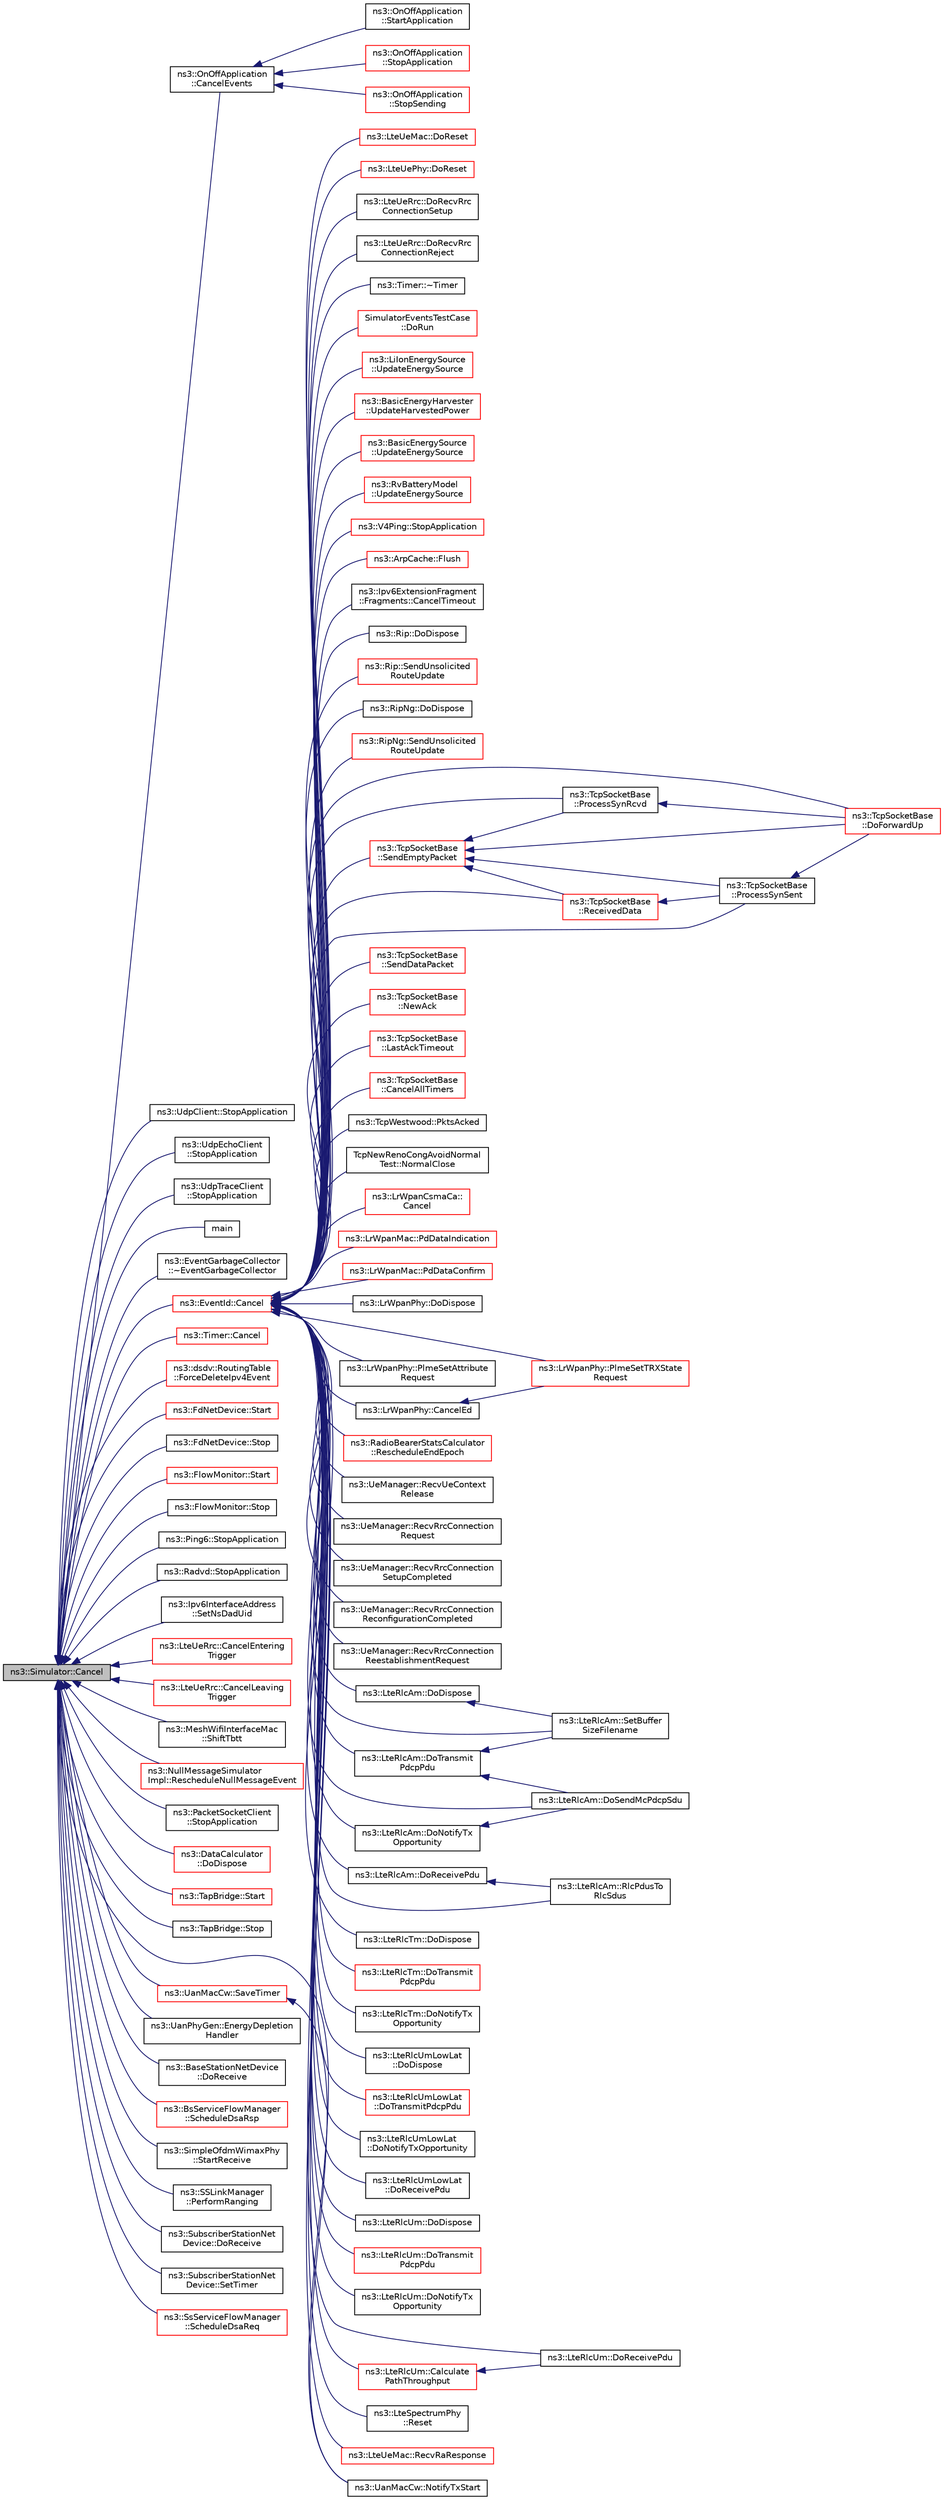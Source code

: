digraph "ns3::Simulator::Cancel"
{
  edge [fontname="Helvetica",fontsize="10",labelfontname="Helvetica",labelfontsize="10"];
  node [fontname="Helvetica",fontsize="10",shape=record];
  rankdir="LR";
  Node1 [label="ns3::Simulator::Cancel",height=0.2,width=0.4,color="black", fillcolor="grey75", style="filled", fontcolor="black"];
  Node1 -> Node2 [dir="back",color="midnightblue",fontsize="10",style="solid"];
  Node2 [label="ns3::OnOffApplication\l::CancelEvents",height=0.2,width=0.4,color="black", fillcolor="white", style="filled",URL="$dc/d04/classns3_1_1OnOffApplication.html#afb253c6f54b73e7ca4599ad5541bce5c",tooltip="Cancel all pending events. "];
  Node2 -> Node3 [dir="back",color="midnightblue",fontsize="10",style="solid"];
  Node3 [label="ns3::OnOffApplication\l::StartApplication",height=0.2,width=0.4,color="black", fillcolor="white", style="filled",URL="$dc/d04/classns3_1_1OnOffApplication.html#a0d9d5f0f60ec877c788c5c0e55c9587b",tooltip="Application specific startup code. "];
  Node2 -> Node4 [dir="back",color="midnightblue",fontsize="10",style="solid"];
  Node4 [label="ns3::OnOffApplication\l::StopApplication",height=0.2,width=0.4,color="red", fillcolor="white", style="filled",URL="$dc/d04/classns3_1_1OnOffApplication.html#a944980f8e00a8dcfb14fd4d915396ef7",tooltip="Application specific shutdown code. "];
  Node2 -> Node5 [dir="back",color="midnightblue",fontsize="10",style="solid"];
  Node5 [label="ns3::OnOffApplication\l::StopSending",height=0.2,width=0.4,color="red", fillcolor="white", style="filled",URL="$dc/d04/classns3_1_1OnOffApplication.html#ab84ce405602879567f051a16ff8518a8",tooltip="Start an Off period. "];
  Node1 -> Node6 [dir="back",color="midnightblue",fontsize="10",style="solid"];
  Node6 [label="ns3::UdpClient::StopApplication",height=0.2,width=0.4,color="black", fillcolor="white", style="filled",URL="$de/da9/classns3_1_1UdpClient.html#affb385b7a19c3dc83359787d55226712",tooltip="Application specific shutdown code. "];
  Node1 -> Node7 [dir="back",color="midnightblue",fontsize="10",style="solid"];
  Node7 [label="ns3::UdpEchoClient\l::StopApplication",height=0.2,width=0.4,color="black", fillcolor="white", style="filled",URL="$de/d6b/classns3_1_1UdpEchoClient.html#ae7aba9059fa05430d62583804f1504c6",tooltip="Application specific shutdown code. "];
  Node1 -> Node8 [dir="back",color="midnightblue",fontsize="10",style="solid"];
  Node8 [label="ns3::UdpTraceClient\l::StopApplication",height=0.2,width=0.4,color="black", fillcolor="white", style="filled",URL="$d4/d5a/structns3_1_1UdpTraceClient.html#a29693203c27eb211932a0955934bfe7f",tooltip="Application specific shutdown code. "];
  Node1 -> Node9 [dir="back",color="midnightblue",fontsize="10",style="solid"];
  Node9 [label="main",height=0.2,width=0.4,color="black", fillcolor="white", style="filled",URL="$da/d5a/sample-simulator_8cc.html#a0ddf1224851353fc92bfbff6f499fa97"];
  Node1 -> Node10 [dir="back",color="midnightblue",fontsize="10",style="solid"];
  Node10 [label="ns3::EventGarbageCollector\l::~EventGarbageCollector",height=0.2,width=0.4,color="black", fillcolor="white", style="filled",URL="$df/d4e/classns3_1_1EventGarbageCollector.html#ad77d417d7db0bf411456bc8f94bd2b90"];
  Node1 -> Node11 [dir="back",color="midnightblue",fontsize="10",style="solid"];
  Node11 [label="ns3::EventId::Cancel",height=0.2,width=0.4,color="red", fillcolor="white", style="filled",URL="$d1/df8/classns3_1_1EventId.html#a993ae94e48e014e1afd47edb16db7a11"];
  Node11 -> Node12 [dir="back",color="midnightblue",fontsize="10",style="solid"];
  Node12 [label="ns3::Timer::~Timer",height=0.2,width=0.4,color="black", fillcolor="white", style="filled",URL="$d0/d3e/classns3_1_1Timer.html#a28be7e74382598fc10b3f4424c62bb41"];
  Node11 -> Node13 [dir="back",color="midnightblue",fontsize="10",style="solid"];
  Node13 [label="SimulatorEventsTestCase\l::DoRun",height=0.2,width=0.4,color="red", fillcolor="white", style="filled",URL="$da/dc2/classSimulatorEventsTestCase.html#a00040d668dfec666439e200cbf653807",tooltip="Implementation to actually run this TestCase. "];
  Node11 -> Node14 [dir="back",color="midnightblue",fontsize="10",style="solid"];
  Node14 [label="ns3::LiIonEnergySource\l::UpdateEnergySource",height=0.2,width=0.4,color="red", fillcolor="white", style="filled",URL="$dd/d9d/classns3_1_1LiIonEnergySource.html#a189ac70234f5af2d1b1457ea43bd1b9f"];
  Node11 -> Node15 [dir="back",color="midnightblue",fontsize="10",style="solid"];
  Node15 [label="ns3::BasicEnergyHarvester\l::UpdateHarvestedPower",height=0.2,width=0.4,color="red", fillcolor="white", style="filled",URL="$d5/df9/classns3_1_1BasicEnergyHarvester.html#aa1a0d934e9024f469a6b06b3b960f34e"];
  Node11 -> Node16 [dir="back",color="midnightblue",fontsize="10",style="solid"];
  Node16 [label="ns3::BasicEnergySource\l::UpdateEnergySource",height=0.2,width=0.4,color="red", fillcolor="white", style="filled",URL="$d1/db4/classns3_1_1BasicEnergySource.html#a184cad1de97de7162e18f976d987bdaf"];
  Node11 -> Node17 [dir="back",color="midnightblue",fontsize="10",style="solid"];
  Node17 [label="ns3::RvBatteryModel\l::UpdateEnergySource",height=0.2,width=0.4,color="red", fillcolor="white", style="filled",URL="$db/db8/classns3_1_1RvBatteryModel.html#ac0885eeb1b510ffe52531e7e68039d3e"];
  Node11 -> Node18 [dir="back",color="midnightblue",fontsize="10",style="solid"];
  Node18 [label="ns3::V4Ping::StopApplication",height=0.2,width=0.4,color="red", fillcolor="white", style="filled",URL="$d3/da5/classns3_1_1V4Ping.html#afbf27c64128d147b0d51dfa09ce7b1c8",tooltip="Application specific shutdown code. "];
  Node11 -> Node19 [dir="back",color="midnightblue",fontsize="10",style="solid"];
  Node19 [label="ns3::ArpCache::Flush",height=0.2,width=0.4,color="red", fillcolor="white", style="filled",URL="$d4/d81/classns3_1_1ArpCache.html#a7feb098de790b3ed4383dd73a11d856c",tooltip="Clear the ArpCache of all entries. "];
  Node11 -> Node20 [dir="back",color="midnightblue",fontsize="10",style="solid"];
  Node20 [label="ns3::Ipv6ExtensionFragment\l::Fragments::CancelTimeout",height=0.2,width=0.4,color="black", fillcolor="white", style="filled",URL="$d6/d8c/classns3_1_1Ipv6ExtensionFragment_1_1Fragments.html#aa7e326cb73365750954b9b01377287a2",tooltip="Cancel the timeout event. "];
  Node11 -> Node21 [dir="back",color="midnightblue",fontsize="10",style="solid"];
  Node21 [label="ns3::Rip::DoDispose",height=0.2,width=0.4,color="black", fillcolor="white", style="filled",URL="$d7/d2b/classns3_1_1Rip.html#a4b7ea6fdc9d480f3ed80c3daeb946818",tooltip="Dispose this object. "];
  Node11 -> Node22 [dir="back",color="midnightblue",fontsize="10",style="solid"];
  Node22 [label="ns3::Rip::SendUnsolicited\lRouteUpdate",height=0.2,width=0.4,color="red", fillcolor="white", style="filled",URL="$d7/d2b/classns3_1_1Rip.html#aea59ff20475f09e1783bc37d5a8531c0",tooltip="Send Unsolicited Routing Updates on all interfaces. "];
  Node11 -> Node23 [dir="back",color="midnightblue",fontsize="10",style="solid"];
  Node23 [label="ns3::RipNg::DoDispose",height=0.2,width=0.4,color="black", fillcolor="white", style="filled",URL="$da/d75/classns3_1_1RipNg.html#a052d51c5f6f76871e12491780ab3ebf5",tooltip="Dispose this object. "];
  Node11 -> Node24 [dir="back",color="midnightblue",fontsize="10",style="solid"];
  Node24 [label="ns3::RipNg::SendUnsolicited\lRouteUpdate",height=0.2,width=0.4,color="red", fillcolor="white", style="filled",URL="$da/d75/classns3_1_1RipNg.html#af4dc944e60808380f6c5af16bf867fdc",tooltip="Send Unsolicited Routing Updates on all interfaces. "];
  Node11 -> Node25 [dir="back",color="midnightblue",fontsize="10",style="solid"];
  Node25 [label="ns3::TcpSocketBase\l::DoForwardUp",height=0.2,width=0.4,color="red", fillcolor="white", style="filled",URL="$d1/d45/classns3_1_1TcpSocketBase.html#ad5e7b21b9e9371bf9c19da5d3c56aac1",tooltip="Called by TcpSocketBase::ForwardUp{,6}(). "];
  Node11 -> Node26 [dir="back",color="midnightblue",fontsize="10",style="solid"];
  Node26 [label="ns3::TcpSocketBase\l::ProcessSynSent",height=0.2,width=0.4,color="black", fillcolor="white", style="filled",URL="$d1/d45/classns3_1_1TcpSocketBase.html#a2e9b990c6a4d686291033a393290906b",tooltip="Received a packet upon SYN_SENT. "];
  Node26 -> Node25 [dir="back",color="midnightblue",fontsize="10",style="solid"];
  Node11 -> Node27 [dir="back",color="midnightblue",fontsize="10",style="solid"];
  Node27 [label="ns3::TcpSocketBase\l::ProcessSynRcvd",height=0.2,width=0.4,color="black", fillcolor="white", style="filled",URL="$d1/d45/classns3_1_1TcpSocketBase.html#a69113acf27c4b8267c9e107a5dca7cc1",tooltip="Received a packet upon SYN_RCVD. "];
  Node27 -> Node25 [dir="back",color="midnightblue",fontsize="10",style="solid"];
  Node11 -> Node28 [dir="back",color="midnightblue",fontsize="10",style="solid"];
  Node28 [label="ns3::TcpSocketBase\l::SendEmptyPacket",height=0.2,width=0.4,color="red", fillcolor="white", style="filled",URL="$d1/d45/classns3_1_1TcpSocketBase.html#aa858913c9a4480a14d293f1014905b3e",tooltip="Send a empty packet that carries a flag, e.g., ACK. "];
  Node28 -> Node25 [dir="back",color="midnightblue",fontsize="10",style="solid"];
  Node28 -> Node26 [dir="back",color="midnightblue",fontsize="10",style="solid"];
  Node28 -> Node27 [dir="back",color="midnightblue",fontsize="10",style="solid"];
  Node28 -> Node29 [dir="back",color="midnightblue",fontsize="10",style="solid"];
  Node29 [label="ns3::TcpSocketBase\l::ReceivedData",height=0.2,width=0.4,color="red", fillcolor="white", style="filled",URL="$d1/d45/classns3_1_1TcpSocketBase.html#a479e1a8be1ee1b169f87e57a4dc6f73c",tooltip="Recv of a data, put into buffer, call L7 to get it if necessary. "];
  Node29 -> Node26 [dir="back",color="midnightblue",fontsize="10",style="solid"];
  Node11 -> Node30 [dir="back",color="midnightblue",fontsize="10",style="solid"];
  Node30 [label="ns3::TcpSocketBase\l::SendDataPacket",height=0.2,width=0.4,color="red", fillcolor="white", style="filled",URL="$d1/d45/classns3_1_1TcpSocketBase.html#a677488c04da1df87f916953a40e1bd64",tooltip="Extract at most maxSize bytes from the TxBuffer at sequence seq, add the TCP header, and send to TcpL4Protocol. "];
  Node11 -> Node29 [dir="back",color="midnightblue",fontsize="10",style="solid"];
  Node11 -> Node31 [dir="back",color="midnightblue",fontsize="10",style="solid"];
  Node31 [label="ns3::TcpSocketBase\l::NewAck",height=0.2,width=0.4,color="red", fillcolor="white", style="filled",URL="$d1/d45/classns3_1_1TcpSocketBase.html#a13401dd51854607d0521a35bf2622761",tooltip="Update buffers w.r.t. ACK. "];
  Node11 -> Node32 [dir="back",color="midnightblue",fontsize="10",style="solid"];
  Node32 [label="ns3::TcpSocketBase\l::LastAckTimeout",height=0.2,width=0.4,color="red", fillcolor="white", style="filled",URL="$d1/d45/classns3_1_1TcpSocketBase.html#affa65b010fdc8c5f32105f5c8279f50d",tooltip="Timeout at LAST_ACK, close the connection. "];
  Node11 -> Node33 [dir="back",color="midnightblue",fontsize="10",style="solid"];
  Node33 [label="ns3::TcpSocketBase\l::CancelAllTimers",height=0.2,width=0.4,color="red", fillcolor="white", style="filled",URL="$d1/d45/classns3_1_1TcpSocketBase.html#a8dc4de52308fc01262a8c06ae0bcccc5",tooltip="Cancel all timer when endpoint is deleted. "];
  Node11 -> Node34 [dir="back",color="midnightblue",fontsize="10",style="solid"];
  Node34 [label="ns3::TcpWestwood::PktsAcked",height=0.2,width=0.4,color="black", fillcolor="white", style="filled",URL="$de/d56/classns3_1_1TcpWestwood.html#a5e7c9809e45567a0492a685db4b59251",tooltip="Timing information on received ACK. "];
  Node11 -> Node35 [dir="back",color="midnightblue",fontsize="10",style="solid"];
  Node35 [label="TcpNewRenoCongAvoidNormal\lTest::NormalClose",height=0.2,width=0.4,color="black", fillcolor="white", style="filled",URL="$d6/d46/classTcpNewRenoCongAvoidNormalTest.html#a33afb3bc951667bb6d37248e7d57b36b",tooltip="Socket closed normally. "];
  Node11 -> Node36 [dir="back",color="midnightblue",fontsize="10",style="solid"];
  Node36 [label="ns3::LrWpanCsmaCa::\lCancel",height=0.2,width=0.4,color="red", fillcolor="white", style="filled",URL="$df/d61/classns3_1_1LrWpanCsmaCa.html#a7de1debe254ffb064e3c35b159b694a9"];
  Node11 -> Node37 [dir="back",color="midnightblue",fontsize="10",style="solid"];
  Node37 [label="ns3::LrWpanMac::PdDataIndication",height=0.2,width=0.4,color="red", fillcolor="white", style="filled",URL="$db/d57/classns3_1_1LrWpanMac.html#a71139cc1bd26ab1c0a9c2e7791631389"];
  Node11 -> Node38 [dir="back",color="midnightblue",fontsize="10",style="solid"];
  Node38 [label="ns3::LrWpanMac::PdDataConfirm",height=0.2,width=0.4,color="red", fillcolor="white", style="filled",URL="$db/d57/classns3_1_1LrWpanMac.html#ac81207dec57efdb50dc4b1132e68399f"];
  Node11 -> Node39 [dir="back",color="midnightblue",fontsize="10",style="solid"];
  Node39 [label="ns3::LrWpanPhy::DoDispose",height=0.2,width=0.4,color="black", fillcolor="white", style="filled",URL="$d6/d61/classns3_1_1LrWpanPhy.html#acb5cbcd11fdc3712f5a577f3c03849a7"];
  Node11 -> Node40 [dir="back",color="midnightblue",fontsize="10",style="solid"];
  Node40 [label="ns3::LrWpanPhy::PlmeSetTRXState\lRequest",height=0.2,width=0.4,color="red", fillcolor="white", style="filled",URL="$d6/d61/classns3_1_1LrWpanPhy.html#a250bd133e6781745e652c8f3a3c7badc"];
  Node11 -> Node41 [dir="back",color="midnightblue",fontsize="10",style="solid"];
  Node41 [label="ns3::LrWpanPhy::PlmeSetAttribute\lRequest",height=0.2,width=0.4,color="black", fillcolor="white", style="filled",URL="$d6/d61/classns3_1_1LrWpanPhy.html#ab535125df10aec4ccfe0b49d970aa117"];
  Node11 -> Node42 [dir="back",color="midnightblue",fontsize="10",style="solid"];
  Node42 [label="ns3::LrWpanPhy::CancelEd",height=0.2,width=0.4,color="black", fillcolor="white", style="filled",URL="$d6/d61/classns3_1_1LrWpanPhy.html#af05ebca568ec11ec5621f9d361d77295"];
  Node42 -> Node40 [dir="back",color="midnightblue",fontsize="10",style="solid"];
  Node11 -> Node43 [dir="back",color="midnightblue",fontsize="10",style="solid"];
  Node43 [label="ns3::RadioBearerStatsCalculator\l::RescheduleEndEpoch",height=0.2,width=0.4,color="red", fillcolor="white", style="filled",URL="$da/d14/classns3_1_1RadioBearerStatsCalculator.html#a1c0896f7d48a7b0d342c87f1755ffd68"];
  Node11 -> Node44 [dir="back",color="midnightblue",fontsize="10",style="solid"];
  Node44 [label="ns3::UeManager::RecvUeContext\lRelease",height=0.2,width=0.4,color="black", fillcolor="white", style="filled",URL="$de/d99/classns3_1_1UeManager.html#a09e6e92b47575fa170d0b0e4d149c31d"];
  Node11 -> Node45 [dir="back",color="midnightblue",fontsize="10",style="solid"];
  Node45 [label="ns3::UeManager::RecvRrcConnection\lRequest",height=0.2,width=0.4,color="black", fillcolor="white", style="filled",URL="$de/d99/classns3_1_1UeManager.html#af0959818ae542240ccf1caa2b3da19ab",tooltip="Part of the RRC protocol. Implement the LteEnbRrcSapProvider::RecvRrcConnectionRequest interface..."];
  Node11 -> Node46 [dir="back",color="midnightblue",fontsize="10",style="solid"];
  Node46 [label="ns3::UeManager::RecvRrcConnection\lSetupCompleted",height=0.2,width=0.4,color="black", fillcolor="white", style="filled",URL="$de/d99/classns3_1_1UeManager.html#a603086a2beb1901cad3f30c6bfd32544",tooltip="Part of the RRC protocol. Implement the LteEnbRrcSapProvider::RecvRrcConnectionSetupCompleted interfa..."];
  Node11 -> Node47 [dir="back",color="midnightblue",fontsize="10",style="solid"];
  Node47 [label="ns3::UeManager::RecvRrcConnection\lReconfigurationCompleted",height=0.2,width=0.4,color="black", fillcolor="white", style="filled",URL="$de/d99/classns3_1_1UeManager.html#a767171084a3ea38162758d145b705e2a",tooltip="Part of the RRC protocol. Implement the LteEnbRrcSapProvider::RecvRrcConnectionReconfigurationComplet..."];
  Node11 -> Node48 [dir="back",color="midnightblue",fontsize="10",style="solid"];
  Node48 [label="ns3::UeManager::RecvRrcConnection\lReestablishmentRequest",height=0.2,width=0.4,color="black", fillcolor="white", style="filled",URL="$de/d99/classns3_1_1UeManager.html#a02513c99e18c815fc58a05e4b135ecfa",tooltip="Part of the RRC protocol. Implement the LteEnbRrcSapProvider::RecvRrcConnectionReestablishmentRequest..."];
  Node11 -> Node49 [dir="back",color="midnightblue",fontsize="10",style="solid"];
  Node49 [label="ns3::LteRlcAm::DoDispose",height=0.2,width=0.4,color="black", fillcolor="white", style="filled",URL="$d0/d4c/classns3_1_1LteRlcAm.html#a4feb3735466918c203800a129554173c"];
  Node49 -> Node50 [dir="back",color="midnightblue",fontsize="10",style="solid"];
  Node50 [label="ns3::LteRlcAm::SetBuffer\lSizeFilename",height=0.2,width=0.4,color="black", fillcolor="white", style="filled",URL="$d0/d4c/classns3_1_1LteRlcAm.html#a8dc824904cb52c426acc6b778c05eab5"];
  Node11 -> Node51 [dir="back",color="midnightblue",fontsize="10",style="solid"];
  Node51 [label="ns3::LteRlcAm::DoTransmit\lPdcpPdu",height=0.2,width=0.4,color="black", fillcolor="white", style="filled",URL="$d0/d4c/classns3_1_1LteRlcAm.html#a08891c18fe319cee6eede513a65a892b"];
  Node51 -> Node50 [dir="back",color="midnightblue",fontsize="10",style="solid"];
  Node51 -> Node52 [dir="back",color="midnightblue",fontsize="10",style="solid"];
  Node52 [label="ns3::LteRlcAm::DoSendMcPdcpSdu",height=0.2,width=0.4,color="black", fillcolor="white", style="filled",URL="$d0/d4c/classns3_1_1LteRlcAm.html#a82f906888a397ccda58483840418c7e8"];
  Node11 -> Node53 [dir="back",color="midnightblue",fontsize="10",style="solid"];
  Node53 [label="ns3::LteRlcAm::DoNotifyTx\lOpportunity",height=0.2,width=0.4,color="black", fillcolor="white", style="filled",URL="$d0/d4c/classns3_1_1LteRlcAm.html#a3ab44d9541efaa52821f93075eb769f1"];
  Node53 -> Node52 [dir="back",color="midnightblue",fontsize="10",style="solid"];
  Node11 -> Node54 [dir="back",color="midnightblue",fontsize="10",style="solid"];
  Node54 [label="ns3::LteRlcAm::DoReceivePdu",height=0.2,width=0.4,color="black", fillcolor="white", style="filled",URL="$d0/d4c/classns3_1_1LteRlcAm.html#a9351b349aef796a3cda5946574e9435f"];
  Node54 -> Node55 [dir="back",color="midnightblue",fontsize="10",style="solid"];
  Node55 [label="ns3::LteRlcAm::RlcPdusTo\lRlcSdus",height=0.2,width=0.4,color="black", fillcolor="white", style="filled",URL="$d0/d4c/classns3_1_1LteRlcAm.html#a5ea384363b8fa99b66f9eaad80edc2cc"];
  Node11 -> Node50 [dir="back",color="midnightblue",fontsize="10",style="solid"];
  Node11 -> Node52 [dir="back",color="midnightblue",fontsize="10",style="solid"];
  Node11 -> Node55 [dir="back",color="midnightblue",fontsize="10",style="solid"];
  Node11 -> Node56 [dir="back",color="midnightblue",fontsize="10",style="solid"];
  Node56 [label="ns3::LteRlcTm::DoDispose",height=0.2,width=0.4,color="black", fillcolor="white", style="filled",URL="$d1/d86/classns3_1_1LteRlcTm.html#a8e64bf6a5291d7a8476ca990fc0611c0"];
  Node11 -> Node57 [dir="back",color="midnightblue",fontsize="10",style="solid"];
  Node57 [label="ns3::LteRlcTm::DoTransmit\lPdcpPdu",height=0.2,width=0.4,color="red", fillcolor="white", style="filled",URL="$d1/d86/classns3_1_1LteRlcTm.html#a9c3f90afde1ca6665a9744a648e1dc9b"];
  Node11 -> Node58 [dir="back",color="midnightblue",fontsize="10",style="solid"];
  Node58 [label="ns3::LteRlcTm::DoNotifyTx\lOpportunity",height=0.2,width=0.4,color="black", fillcolor="white", style="filled",URL="$d1/d86/classns3_1_1LteRlcTm.html#aeb4bc654a99335459259c0f69650f79b"];
  Node11 -> Node59 [dir="back",color="midnightblue",fontsize="10",style="solid"];
  Node59 [label="ns3::LteRlcUmLowLat\l::DoDispose",height=0.2,width=0.4,color="black", fillcolor="white", style="filled",URL="$dd/df9/classns3_1_1LteRlcUmLowLat.html#a413065cdf00fd2fa2a9578ccbc7a5b31"];
  Node11 -> Node60 [dir="back",color="midnightblue",fontsize="10",style="solid"];
  Node60 [label="ns3::LteRlcUmLowLat\l::DoTransmitPdcpPdu",height=0.2,width=0.4,color="red", fillcolor="white", style="filled",URL="$dd/df9/classns3_1_1LteRlcUmLowLat.html#a570cdc49dbbc3de40fd81c5f31bfcdb9"];
  Node11 -> Node61 [dir="back",color="midnightblue",fontsize="10",style="solid"];
  Node61 [label="ns3::LteRlcUmLowLat\l::DoNotifyTxOpportunity",height=0.2,width=0.4,color="black", fillcolor="white", style="filled",URL="$dd/df9/classns3_1_1LteRlcUmLowLat.html#a7a317025c0a1ff42852387b6665fee30"];
  Node11 -> Node62 [dir="back",color="midnightblue",fontsize="10",style="solid"];
  Node62 [label="ns3::LteRlcUmLowLat\l::DoReceivePdu",height=0.2,width=0.4,color="black", fillcolor="white", style="filled",URL="$dd/df9/classns3_1_1LteRlcUmLowLat.html#a6af3b60ead539ac46666cb2e9b825eb3"];
  Node11 -> Node63 [dir="back",color="midnightblue",fontsize="10",style="solid"];
  Node63 [label="ns3::LteRlcUm::DoDispose",height=0.2,width=0.4,color="black", fillcolor="white", style="filled",URL="$db/d49/classns3_1_1LteRlcUm.html#ab83530e049aa5ff2a3a4dfdbf697d73a"];
  Node11 -> Node64 [dir="back",color="midnightblue",fontsize="10",style="solid"];
  Node64 [label="ns3::LteRlcUm::DoTransmit\lPdcpPdu",height=0.2,width=0.4,color="red", fillcolor="white", style="filled",URL="$db/d49/classns3_1_1LteRlcUm.html#ac7e23317792e8464ac9feafdcd7e1f74"];
  Node11 -> Node65 [dir="back",color="midnightblue",fontsize="10",style="solid"];
  Node65 [label="ns3::LteRlcUm::DoNotifyTx\lOpportunity",height=0.2,width=0.4,color="black", fillcolor="white", style="filled",URL="$db/d49/classns3_1_1LteRlcUm.html#a54a1abae2b97a8a060bc42b6abbf3af4"];
  Node11 -> Node66 [dir="back",color="midnightblue",fontsize="10",style="solid"];
  Node66 [label="ns3::LteRlcUm::DoReceivePdu",height=0.2,width=0.4,color="black", fillcolor="white", style="filled",URL="$db/d49/classns3_1_1LteRlcUm.html#aaba57757b1c5640b7bbe421efb82417a"];
  Node11 -> Node67 [dir="back",color="midnightblue",fontsize="10",style="solid"];
  Node67 [label="ns3::LteRlcUm::Calculate\lPathThroughput",height=0.2,width=0.4,color="red", fillcolor="white", style="filled",URL="$db/d49/classns3_1_1LteRlcUm.html#a54fff036c0cfaf8a314a375578f410bc"];
  Node67 -> Node66 [dir="back",color="midnightblue",fontsize="10",style="solid"];
  Node11 -> Node68 [dir="back",color="midnightblue",fontsize="10",style="solid"];
  Node68 [label="ns3::LteSpectrumPhy\l::Reset",height=0.2,width=0.4,color="black", fillcolor="white", style="filled",URL="$de/def/classns3_1_1LteSpectrumPhy.html#afa0806266a308e644b88f383c5586cc4"];
  Node11 -> Node69 [dir="back",color="midnightblue",fontsize="10",style="solid"];
  Node69 [label="ns3::LteUeMac::RecvRaResponse",height=0.2,width=0.4,color="red", fillcolor="white", style="filled",URL="$d2/d26/classns3_1_1LteUeMac.html#a77ec93865861de0a63e8ec82c129d5ef"];
  Node11 -> Node70 [dir="back",color="midnightblue",fontsize="10",style="solid"];
  Node70 [label="ns3::LteUeMac::DoReset",height=0.2,width=0.4,color="red", fillcolor="white", style="filled",URL="$d2/d26/classns3_1_1LteUeMac.html#ac09e77cbd0034771bc2419d43b2bb5d7"];
  Node11 -> Node71 [dir="back",color="midnightblue",fontsize="10",style="solid"];
  Node71 [label="ns3::LteUePhy::DoReset",height=0.2,width=0.4,color="red", fillcolor="white", style="filled",URL="$da/ddd/classns3_1_1LteUePhy.html#a59ebd3724b9823c6c724e31b0ebbe9b1"];
  Node11 -> Node72 [dir="back",color="midnightblue",fontsize="10",style="solid"];
  Node72 [label="ns3::LteUeRrc::DoRecvRrc\lConnectionSetup",height=0.2,width=0.4,color="black", fillcolor="white", style="filled",URL="$d7/d1c/classns3_1_1LteUeRrc.html#a3cfc766a9d059c1102ef7c2562dccdc9",tooltip="Part of the RRC protocol. Implement the LteUeRrcSapProvider::RecvRrcConnectionSetup interface..."];
  Node11 -> Node73 [dir="back",color="midnightblue",fontsize="10",style="solid"];
  Node73 [label="ns3::LteUeRrc::DoRecvRrc\lConnectionReject",height=0.2,width=0.4,color="black", fillcolor="white", style="filled",URL="$d7/d1c/classns3_1_1LteUeRrc.html#a0c0418eb3414c454002a7bbb2362cbf5",tooltip="Part of the RRC protocol. Implement the LteUeRrcSapProvider::RecvRrcConnectionReject interface..."];
  Node1 -> Node74 [dir="back",color="midnightblue",fontsize="10",style="solid"];
  Node74 [label="ns3::Timer::Cancel",height=0.2,width=0.4,color="red", fillcolor="white", style="filled",URL="$d0/d3e/classns3_1_1Timer.html#ac8261489cfc3361ab869ea2387cfc841"];
  Node1 -> Node75 [dir="back",color="midnightblue",fontsize="10",style="solid"];
  Node75 [label="ns3::dsdv::RoutingTable\l::ForceDeleteIpv4Event",height=0.2,width=0.4,color="red", fillcolor="white", style="filled",URL="$da/dc7/classns3_1_1dsdv_1_1RoutingTable.html#a39f4b7725caafbc6cd9f7c5821470d51"];
  Node1 -> Node76 [dir="back",color="midnightblue",fontsize="10",style="solid"];
  Node76 [label="ns3::FdNetDevice::Start",height=0.2,width=0.4,color="red", fillcolor="white", style="filled",URL="$d1/d50/classns3_1_1FdNetDevice.html#a32bda505142d81a4092048bf200ee6fc"];
  Node1 -> Node77 [dir="back",color="midnightblue",fontsize="10",style="solid"];
  Node77 [label="ns3::FdNetDevice::Stop",height=0.2,width=0.4,color="black", fillcolor="white", style="filled",URL="$d1/d50/classns3_1_1FdNetDevice.html#a6849d18a8f1ed78077207057dce6c7ca"];
  Node1 -> Node78 [dir="back",color="midnightblue",fontsize="10",style="solid"];
  Node78 [label="ns3::FlowMonitor::Start",height=0.2,width=0.4,color="red", fillcolor="white", style="filled",URL="$d7/d39/classns3_1_1FlowMonitor.html#a32cb7ddc6d0956518a59f7ed91de7f6d"];
  Node1 -> Node79 [dir="back",color="midnightblue",fontsize="10",style="solid"];
  Node79 [label="ns3::FlowMonitor::Stop",height=0.2,width=0.4,color="black", fillcolor="white", style="filled",URL="$d7/d39/classns3_1_1FlowMonitor.html#a8b6fba3b1978adf6747189d7b2a3d2cc"];
  Node1 -> Node80 [dir="back",color="midnightblue",fontsize="10",style="solid"];
  Node80 [label="ns3::Ping6::StopApplication",height=0.2,width=0.4,color="black", fillcolor="white", style="filled",URL="$d7/dc8/classns3_1_1Ping6.html#a825748c9021a08f526de4373a920861d",tooltip="Stop the application. "];
  Node1 -> Node81 [dir="back",color="midnightblue",fontsize="10",style="solid"];
  Node81 [label="ns3::Radvd::StopApplication",height=0.2,width=0.4,color="black", fillcolor="white", style="filled",URL="$d5/dd8/classns3_1_1Radvd.html#a8aaf0b7f7329e72a67f1293b01e60341",tooltip="Stop the application. "];
  Node1 -> Node82 [dir="back",color="midnightblue",fontsize="10",style="solid"];
  Node82 [label="ns3::Ipv6InterfaceAddress\l::SetNsDadUid",height=0.2,width=0.4,color="black", fillcolor="white", style="filled",URL="$dc/d62/classns3_1_1Ipv6InterfaceAddress.html#a4c0796f13049e78011b78dcfff02826a",tooltip="Set the latest DAD probe packet UID. "];
  Node1 -> Node83 [dir="back",color="midnightblue",fontsize="10",style="solid"];
  Node83 [label="ns3::LteUeRrc::CancelEntering\lTrigger",height=0.2,width=0.4,color="red", fillcolor="white", style="filled",URL="$d7/d1c/classns3_1_1LteUeRrc.html#a9221d85411de5dd375b71b44e3331c5c",tooltip="Clear all the waiting triggers in m_enteringTriggerQueue which are associated with the given measurem..."];
  Node1 -> Node84 [dir="back",color="midnightblue",fontsize="10",style="solid"];
  Node84 [label="ns3::LteUeRrc::CancelLeaving\lTrigger",height=0.2,width=0.4,color="red", fillcolor="white", style="filled",URL="$d7/d1c/classns3_1_1LteUeRrc.html#a3e35c475cfb5361222f1556bfbd3111d",tooltip="Clear all the waiting triggers in m_leavingTriggerQueue which are associated with the given measureme..."];
  Node1 -> Node85 [dir="back",color="midnightblue",fontsize="10",style="solid"];
  Node85 [label="ns3::MeshWifiInterfaceMac\l::ShiftTbtt",height=0.2,width=0.4,color="black", fillcolor="white", style="filled",URL="$d0/dd8/classns3_1_1MeshWifiInterfaceMac.html#a3390bb70ec47d738f6ffb37c476bbcfc",tooltip="Shift TBTT. "];
  Node1 -> Node86 [dir="back",color="midnightblue",fontsize="10",style="solid"];
  Node86 [label="ns3::NullMessageSimulator\lImpl::RescheduleNullMessageEvent",height=0.2,width=0.4,color="red", fillcolor="white", style="filled",URL="$db/dea/classns3_1_1NullMessageSimulatorImpl.html#addc65b52a532801e4f2dc1fdffce2a66"];
  Node1 -> Node87 [dir="back",color="midnightblue",fontsize="10",style="solid"];
  Node87 [label="ns3::PacketSocketClient\l::StopApplication",height=0.2,width=0.4,color="black", fillcolor="white", style="filled",URL="$d0/dcc/classns3_1_1PacketSocketClient.html#ac5a664a8c6265dafd8e45b5897d27545",tooltip="Application specific shutdown code. "];
  Node1 -> Node88 [dir="back",color="midnightblue",fontsize="10",style="solid"];
  Node88 [label="ns3::DataCalculator\l::DoDispose",height=0.2,width=0.4,color="red", fillcolor="white", style="filled",URL="$d6/d5e/classns3_1_1DataCalculator.html#ab131de1ac0b2259992b1aeaca778c75b"];
  Node1 -> Node89 [dir="back",color="midnightblue",fontsize="10",style="solid"];
  Node89 [label="ns3::TapBridge::Start",height=0.2,width=0.4,color="red", fillcolor="white", style="filled",URL="$d3/d97/classns3_1_1TapBridge.html#a729662b8454d1c8202add94ebf389bb9",tooltip="Set a start time for the device. "];
  Node1 -> Node90 [dir="back",color="midnightblue",fontsize="10",style="solid"];
  Node90 [label="ns3::TapBridge::Stop",height=0.2,width=0.4,color="black", fillcolor="white", style="filled",URL="$d3/d97/classns3_1_1TapBridge.html#ab94057d00c75768838fe783eaff278e3"];
  Node1 -> Node91 [dir="back",color="midnightblue",fontsize="10",style="solid"];
  Node91 [label="ns3::UanMacCw::NotifyTxStart",height=0.2,width=0.4,color="black", fillcolor="white", style="filled",URL="$da/db3/classns3_1_1UanMacCw.html#a1b2946271fb366ede005bd76d8a841ec"];
  Node1 -> Node92 [dir="back",color="midnightblue",fontsize="10",style="solid"];
  Node92 [label="ns3::UanMacCw::SaveTimer",height=0.2,width=0.4,color="red", fillcolor="white", style="filled",URL="$da/db3/classns3_1_1UanMacCw.html#adf36d5205c9faa7ed420ba1dce1114b2"];
  Node92 -> Node91 [dir="back",color="midnightblue",fontsize="10",style="solid"];
  Node1 -> Node93 [dir="back",color="midnightblue",fontsize="10",style="solid"];
  Node93 [label="ns3::UanPhyGen::EnergyDepletion\lHandler",height=0.2,width=0.4,color="black", fillcolor="white", style="filled",URL="$da/d4e/classns3_1_1UanPhyGen.html#a9fc9ae8608f76b03504e72f555e72aa8"];
  Node1 -> Node94 [dir="back",color="midnightblue",fontsize="10",style="solid"];
  Node94 [label="ns3::BaseStationNetDevice\l::DoReceive",height=0.2,width=0.4,color="black", fillcolor="white", style="filled",URL="$dd/d73/classns3_1_1BaseStationNetDevice.html#a0a6bf3deb17ab1adde07a1ed62875067",tooltip="Receive packet. "];
  Node1 -> Node95 [dir="back",color="midnightblue",fontsize="10",style="solid"];
  Node95 [label="ns3::BsServiceFlowManager\l::ScheduleDsaRsp",height=0.2,width=0.4,color="red", fillcolor="white", style="filled",URL="$d5/d5e/classns3_1_1BsServiceFlowManager.html#a70acd126e153faa38588075406ec1d5b"];
  Node1 -> Node96 [dir="back",color="midnightblue",fontsize="10",style="solid"];
  Node96 [label="ns3::SimpleOfdmWimaxPhy\l::StartReceive",height=0.2,width=0.4,color="black", fillcolor="white", style="filled",URL="$d5/dba/classns3_1_1SimpleOfdmWimaxPhy.html#afd0ada1680b119d166fb3cf65d804f13",tooltip="start the reception of a fec block "];
  Node1 -> Node97 [dir="back",color="midnightblue",fontsize="10",style="solid"];
  Node97 [label="ns3::SSLinkManager\l::PerformRanging",height=0.2,width=0.4,color="black", fillcolor="white", style="filled",URL="$d4/d41/classns3_1_1SSLinkManager.html#acd42fe66d1a247c52410fb6082e994d1"];
  Node1 -> Node98 [dir="back",color="midnightblue",fontsize="10",style="solid"];
  Node98 [label="ns3::SubscriberStationNet\lDevice::DoReceive",height=0.2,width=0.4,color="black", fillcolor="white", style="filled",URL="$d4/de5/classns3_1_1SubscriberStationNetDevice.html#a2cdd421837891adea005eb7cde668a1f"];
  Node1 -> Node99 [dir="back",color="midnightblue",fontsize="10",style="solid"];
  Node99 [label="ns3::SubscriberStationNet\lDevice::SetTimer",height=0.2,width=0.4,color="black", fillcolor="white", style="filled",URL="$d4/de5/classns3_1_1SubscriberStationNetDevice.html#a6eecf760ab983e9d6d44c76d356fce9b",tooltip="Set timer. If in stopped state, the EventId passed in the first argument will be cancelled. If not, the second parameter will be set to the value of the first parameter. "];
  Node1 -> Node100 [dir="back",color="midnightblue",fontsize="10",style="solid"];
  Node100 [label="ns3::SsServiceFlowManager\l::ScheduleDsaReq",height=0.2,width=0.4,color="red", fillcolor="white", style="filled",URL="$d4/dc3/classns3_1_1SsServiceFlowManager.html#a052a9d96dea7f79a7408d19a9a20b875"];
}
